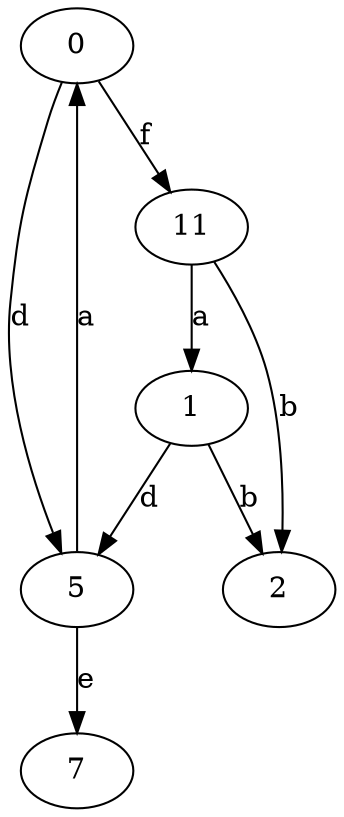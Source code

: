 strict digraph  {
0;
1;
2;
5;
7;
11;
0 -> 5  [label=d];
0 -> 11  [label=f];
1 -> 2  [label=b];
1 -> 5  [label=d];
5 -> 0  [label=a];
5 -> 7  [label=e];
11 -> 1  [label=a];
11 -> 2  [label=b];
}
